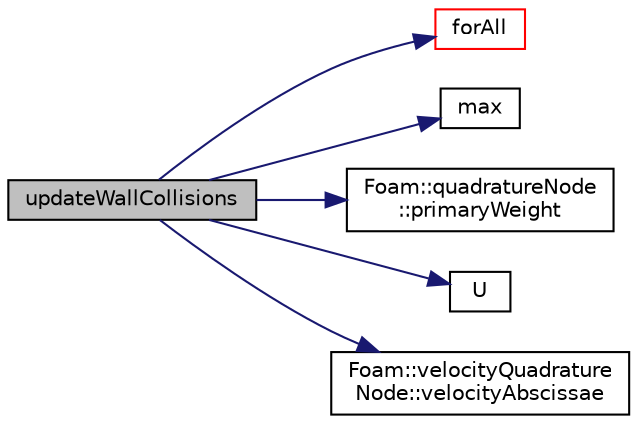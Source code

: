digraph "updateWallCollisions"
{
  bgcolor="transparent";
  edge [fontname="Helvetica",fontsize="10",labelfontname="Helvetica",labelfontsize="10"];
  node [fontname="Helvetica",fontsize="10",shape=record];
  rankdir="LR";
  Node17 [label="updateWallCollisions",height=0.2,width=0.4,color="black", fillcolor="grey75", style="filled", fontcolor="black"];
  Node17 -> Node18 [color="midnightblue",fontsize="10",style="solid",fontname="Helvetica"];
  Node18 [label="forAll",height=0.2,width=0.4,color="red",URL="$a01697.html#a661071c857206cff08f25e78275fc863"];
  Node17 -> Node29 [color="midnightblue",fontsize="10",style="solid",fontname="Helvetica"];
  Node29 [label="max",height=0.2,width=0.4,color="black",URL="$a01745.html#af5beeb1c884e5015e07513b14742eddd"];
  Node17 -> Node30 [color="midnightblue",fontsize="10",style="solid",fontname="Helvetica"];
  Node30 [label="Foam::quadratureNode\l::primaryWeight",height=0.2,width=0.4,color="black",URL="$a02240.html#ae744e0be2351d524d75803ea51fe5f69",tooltip="Const access to the weight of the node. "];
  Node17 -> Node31 [color="midnightblue",fontsize="10",style="solid",fontname="Helvetica"];
  Node31 [label="U",height=0.2,width=0.4,color="black",URL="$a03372.html#a626d424d391c0821fa35bfe3c3f61022"];
  Node17 -> Node32 [color="midnightblue",fontsize="10",style="solid",fontname="Helvetica"];
  Node32 [label="Foam::velocityQuadrature\lNode::velocityAbscissae",height=0.2,width=0.4,color="black",URL="$a02248.html#af1246788ffe9fb394b0c4095f2322d42",tooltip="Const access to the velocity abscissa of the node. "];
}
